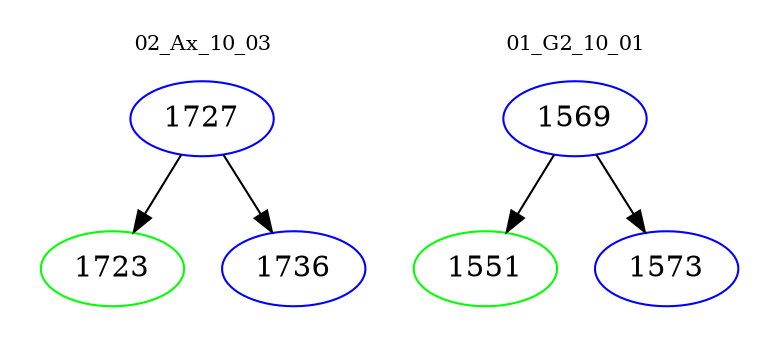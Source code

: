 digraph{
subgraph cluster_0 {
color = white
label = "02_Ax_10_03";
fontsize=10;
T0_1727 [label="1727", color="blue"]
T0_1727 -> T0_1723 [color="black"]
T0_1723 [label="1723", color="green"]
T0_1727 -> T0_1736 [color="black"]
T0_1736 [label="1736", color="blue"]
}
subgraph cluster_1 {
color = white
label = "01_G2_10_01";
fontsize=10;
T1_1569 [label="1569", color="blue"]
T1_1569 -> T1_1551 [color="black"]
T1_1551 [label="1551", color="green"]
T1_1569 -> T1_1573 [color="black"]
T1_1573 [label="1573", color="blue"]
}
}
